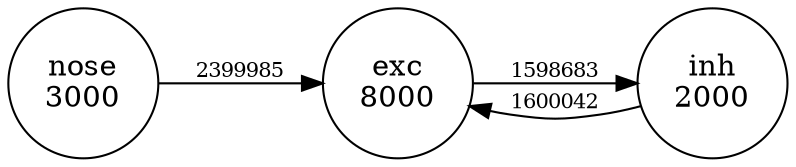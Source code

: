 digraph network {
rankdir=LR
node [fixedsize=true height=1 shape=circle]
edge [fontsize=10]
n0 [label="nose\n3000"]
n1 [label="exc\n8000"]
n2 [label="inh\n2000"]
n1 -> n2 [label="1598683"]
n2 -> n1 [label="1600042"]
n0 -> n1 [label="2399985"]
}
